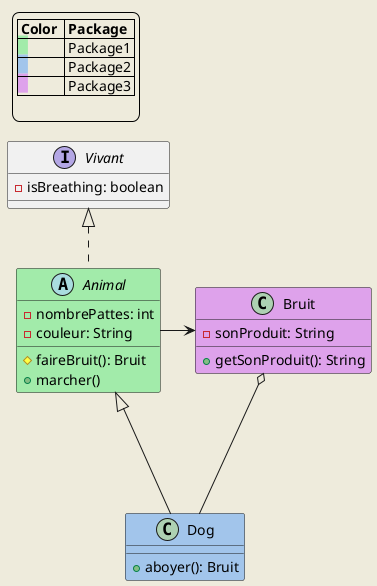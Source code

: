 @startuml


skinparam backgroundColor #EEEBDC

legend top left
 |= Color  |= Package |
 |<back:#a2ebaa>   </back>| Package1 |
 |<back:#a2c5eb>   </back>| Package2 |
 |<back:#dea2eb>   </back>| Package3 |

 endlegend


abstract class Animal #a2ebaa implements Vivant{
    -nombrePattes: int
    -couleur: String

    #faireBruit(): Bruit
    +marcher()
}


class Dog #a2c5eb extends Animal {
    +aboyer(): Bruit
}

class Bruit #dea2eb {

    -sonProduit: String
    +getSonProduit(): String
}

interface Vivant{

    -isBreathing: boolean
}


Animal --r-> Bruit
Dog -up--o Bruit


@enduml
